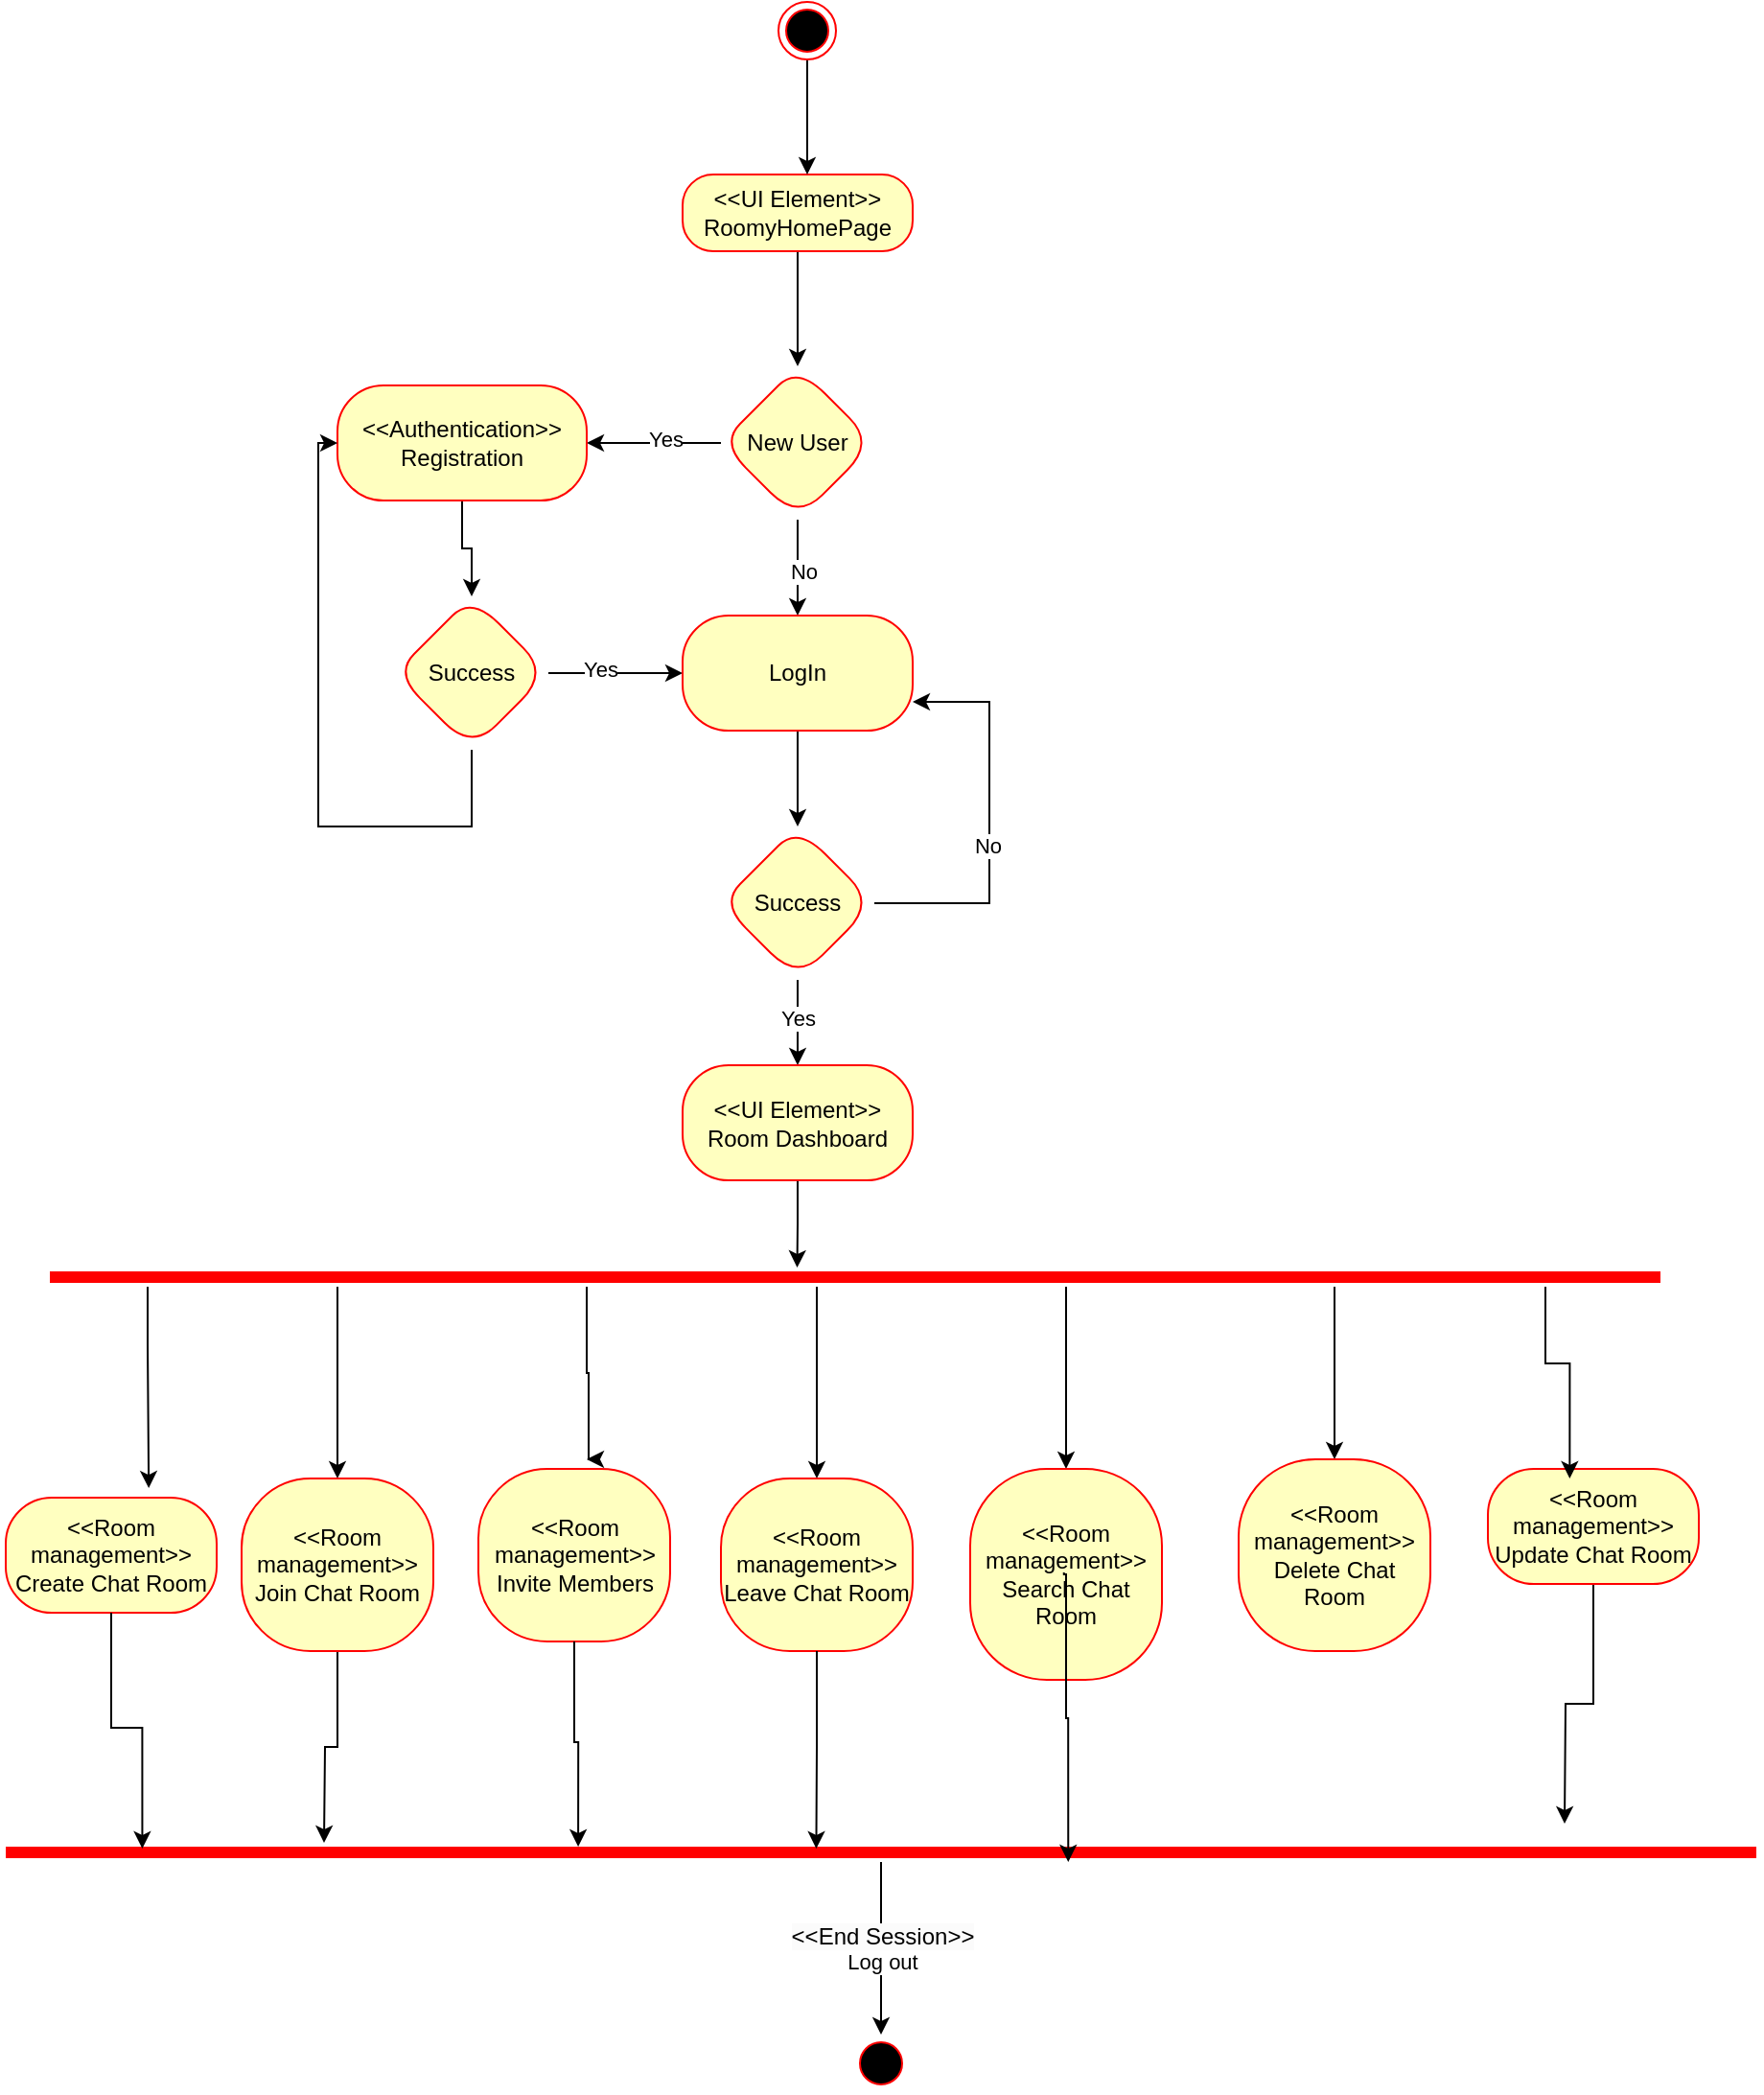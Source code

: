 <mxfile version="24.7.6">
  <diagram name="Page-1" id="7fHLA5t5ydZ59xRZMkbi">
    <mxGraphModel dx="1120" dy="468" grid="1" gridSize="10" guides="1" tooltips="1" connect="1" arrows="1" fold="1" page="1" pageScale="1" pageWidth="827" pageHeight="1169" math="0" shadow="0">
      <root>
        <mxCell id="0" />
        <mxCell id="1" parent="0" />
        <mxCell id="b7HbnDKp7lH2TJ0u7Qb8-6" value="" style="edgeStyle=orthogonalEdgeStyle;rounded=0;orthogonalLoop=1;jettySize=auto;html=1;" parent="1" source="b7HbnDKp7lH2TJ0u7Qb8-1" target="b7HbnDKp7lH2TJ0u7Qb8-5" edge="1">
          <mxGeometry relative="1" as="geometry" />
        </mxCell>
        <mxCell id="b7HbnDKp7lH2TJ0u7Qb8-1" value="&amp;lt;&amp;lt;UI Element&amp;gt;&amp;gt;&lt;div&gt;RoomyHomePage&lt;/div&gt;" style="rounded=1;whiteSpace=wrap;html=1;arcSize=40;fontColor=#000000;fillColor=#ffffc0;strokeColor=#ff0000;" parent="1" vertex="1">
          <mxGeometry x="420" y="120" width="120" height="40" as="geometry" />
        </mxCell>
        <mxCell id="b7HbnDKp7lH2TJ0u7Qb8-8" value="" style="edgeStyle=orthogonalEdgeStyle;rounded=0;orthogonalLoop=1;jettySize=auto;html=1;" parent="1" source="b7HbnDKp7lH2TJ0u7Qb8-5" target="b7HbnDKp7lH2TJ0u7Qb8-7" edge="1">
          <mxGeometry relative="1" as="geometry" />
        </mxCell>
        <mxCell id="b7HbnDKp7lH2TJ0u7Qb8-17" value="Yes" style="edgeLabel;html=1;align=center;verticalAlign=middle;resizable=0;points=[];" parent="b7HbnDKp7lH2TJ0u7Qb8-8" vertex="1" connectable="0">
          <mxGeometry x="-0.167" y="-2" relative="1" as="geometry">
            <mxPoint as="offset" />
          </mxGeometry>
        </mxCell>
        <mxCell id="b7HbnDKp7lH2TJ0u7Qb8-34" style="edgeStyle=orthogonalEdgeStyle;rounded=0;orthogonalLoop=1;jettySize=auto;html=1;" parent="1" source="b7HbnDKp7lH2TJ0u7Qb8-5" target="b7HbnDKp7lH2TJ0u7Qb8-11" edge="1">
          <mxGeometry relative="1" as="geometry" />
        </mxCell>
        <mxCell id="b7HbnDKp7lH2TJ0u7Qb8-35" value="No" style="edgeLabel;html=1;align=center;verticalAlign=middle;resizable=0;points=[];" parent="b7HbnDKp7lH2TJ0u7Qb8-34" vertex="1" connectable="0">
          <mxGeometry x="0.086" y="3" relative="1" as="geometry">
            <mxPoint as="offset" />
          </mxGeometry>
        </mxCell>
        <mxCell id="b7HbnDKp7lH2TJ0u7Qb8-5" value="New User" style="rhombus;whiteSpace=wrap;html=1;fillColor=#ffffc0;strokeColor=#ff0000;fontColor=#000000;rounded=1;arcSize=40;" parent="1" vertex="1">
          <mxGeometry x="440" y="220" width="80" height="80" as="geometry" />
        </mxCell>
        <mxCell id="b7HbnDKp7lH2TJ0u7Qb8-10" value="" style="edgeStyle=orthogonalEdgeStyle;rounded=0;orthogonalLoop=1;jettySize=auto;html=1;" parent="1" source="b7HbnDKp7lH2TJ0u7Qb8-7" target="b7HbnDKp7lH2TJ0u7Qb8-9" edge="1">
          <mxGeometry relative="1" as="geometry" />
        </mxCell>
        <mxCell id="b7HbnDKp7lH2TJ0u7Qb8-7" value="&amp;lt;&amp;lt;Authentication&lt;span style=&quot;background-color: initial;&quot;&gt;&amp;gt;&amp;gt;&lt;/span&gt;&lt;div&gt;&lt;span style=&quot;background-color: initial;&quot;&gt;Registration&lt;/span&gt;&lt;/div&gt;" style="whiteSpace=wrap;html=1;fillColor=#ffffc0;strokeColor=#ff0000;fontColor=#000000;rounded=1;arcSize=40;" parent="1" vertex="1">
          <mxGeometry x="240" y="230" width="130" height="60" as="geometry" />
        </mxCell>
        <mxCell id="b7HbnDKp7lH2TJ0u7Qb8-12" value="" style="edgeStyle=orthogonalEdgeStyle;rounded=0;orthogonalLoop=1;jettySize=auto;html=1;" parent="1" source="b7HbnDKp7lH2TJ0u7Qb8-9" target="b7HbnDKp7lH2TJ0u7Qb8-11" edge="1">
          <mxGeometry relative="1" as="geometry" />
        </mxCell>
        <mxCell id="b7HbnDKp7lH2TJ0u7Qb8-20" value="Yes" style="edgeLabel;html=1;align=center;verticalAlign=middle;resizable=0;points=[];" parent="b7HbnDKp7lH2TJ0u7Qb8-12" vertex="1" connectable="0">
          <mxGeometry x="-0.233" y="2" relative="1" as="geometry">
            <mxPoint as="offset" />
          </mxGeometry>
        </mxCell>
        <mxCell id="b7HbnDKp7lH2TJ0u7Qb8-40" style="edgeStyle=orthogonalEdgeStyle;rounded=0;orthogonalLoop=1;jettySize=auto;html=1;entryX=0;entryY=0.5;entryDx=0;entryDy=0;" parent="1" source="b7HbnDKp7lH2TJ0u7Qb8-9" target="b7HbnDKp7lH2TJ0u7Qb8-7" edge="1">
          <mxGeometry relative="1" as="geometry">
            <Array as="points">
              <mxPoint x="230" y="460" />
              <mxPoint x="230" y="260" />
            </Array>
          </mxGeometry>
        </mxCell>
        <mxCell id="b7HbnDKp7lH2TJ0u7Qb8-9" value="Success" style="rhombus;whiteSpace=wrap;html=1;fillColor=#ffffc0;strokeColor=#ff0000;fontColor=#000000;rounded=1;arcSize=40;" parent="1" vertex="1">
          <mxGeometry x="270" y="340" width="80" height="80" as="geometry" />
        </mxCell>
        <mxCell id="b7HbnDKp7lH2TJ0u7Qb8-14" value="" style="edgeStyle=orthogonalEdgeStyle;rounded=0;orthogonalLoop=1;jettySize=auto;html=1;" parent="1" source="b7HbnDKp7lH2TJ0u7Qb8-11" target="b7HbnDKp7lH2TJ0u7Qb8-13" edge="1">
          <mxGeometry relative="1" as="geometry" />
        </mxCell>
        <mxCell id="b7HbnDKp7lH2TJ0u7Qb8-11" value="LogIn" style="whiteSpace=wrap;html=1;fillColor=#ffffc0;strokeColor=#ff0000;fontColor=#000000;rounded=1;arcSize=40;" parent="1" vertex="1">
          <mxGeometry x="420" y="350" width="120" height="60" as="geometry" />
        </mxCell>
        <mxCell id="b7HbnDKp7lH2TJ0u7Qb8-16" value="" style="edgeStyle=orthogonalEdgeStyle;rounded=0;orthogonalLoop=1;jettySize=auto;html=1;" parent="1" source="b7HbnDKp7lH2TJ0u7Qb8-13" target="b7HbnDKp7lH2TJ0u7Qb8-15" edge="1">
          <mxGeometry relative="1" as="geometry" />
        </mxCell>
        <mxCell id="b7HbnDKp7lH2TJ0u7Qb8-23" value="Yes" style="edgeLabel;html=1;align=center;verticalAlign=middle;resizable=0;points=[];" parent="b7HbnDKp7lH2TJ0u7Qb8-16" vertex="1" connectable="0">
          <mxGeometry x="-0.133" relative="1" as="geometry">
            <mxPoint as="offset" />
          </mxGeometry>
        </mxCell>
        <mxCell id="b7HbnDKp7lH2TJ0u7Qb8-38" style="edgeStyle=orthogonalEdgeStyle;rounded=0;orthogonalLoop=1;jettySize=auto;html=1;entryX=1;entryY=0.75;entryDx=0;entryDy=0;" parent="1" source="b7HbnDKp7lH2TJ0u7Qb8-13" target="b7HbnDKp7lH2TJ0u7Qb8-11" edge="1">
          <mxGeometry relative="1" as="geometry">
            <Array as="points">
              <mxPoint x="580" y="500" />
              <mxPoint x="580" y="395" />
            </Array>
          </mxGeometry>
        </mxCell>
        <mxCell id="b7HbnDKp7lH2TJ0u7Qb8-62" value="No" style="edgeLabel;html=1;align=center;verticalAlign=middle;resizable=0;points=[];" parent="b7HbnDKp7lH2TJ0u7Qb8-38" vertex="1" connectable="0">
          <mxGeometry x="-0.122" y="1" relative="1" as="geometry">
            <mxPoint as="offset" />
          </mxGeometry>
        </mxCell>
        <mxCell id="b7HbnDKp7lH2TJ0u7Qb8-13" value="Success" style="rhombus;whiteSpace=wrap;html=1;fillColor=#ffffc0;strokeColor=#ff0000;fontColor=#000000;rounded=1;arcSize=40;" parent="1" vertex="1">
          <mxGeometry x="440" y="460" width="80" height="80" as="geometry" />
        </mxCell>
        <mxCell id="b7HbnDKp7lH2TJ0u7Qb8-64" style="edgeStyle=orthogonalEdgeStyle;rounded=0;orthogonalLoop=1;jettySize=auto;html=1;entryX=0.464;entryY=0;entryDx=0;entryDy=0;entryPerimeter=0;" parent="1" source="b7HbnDKp7lH2TJ0u7Qb8-15" target="b7HbnDKp7lH2TJ0u7Qb8-24" edge="1">
          <mxGeometry relative="1" as="geometry" />
        </mxCell>
        <mxCell id="b7HbnDKp7lH2TJ0u7Qb8-15" value="&amp;lt;&amp;lt;UI Element&amp;gt;&amp;gt;&lt;div&gt;Room Dashboard&lt;/div&gt;" style="whiteSpace=wrap;html=1;fillColor=#ffffc0;strokeColor=#ff0000;fontColor=#000000;rounded=1;arcSize=40;" parent="1" vertex="1">
          <mxGeometry x="420" y="584.5" width="120" height="60" as="geometry" />
        </mxCell>
        <mxCell id="b7HbnDKp7lH2TJ0u7Qb8-67" style="edgeStyle=orthogonalEdgeStyle;rounded=0;orthogonalLoop=1;jettySize=auto;html=1;entryX=0.5;entryY=0;entryDx=0;entryDy=0;" parent="1" source="b7HbnDKp7lH2TJ0u7Qb8-24" target="b7HbnDKp7lH2TJ0u7Qb8-30" edge="1">
          <mxGeometry relative="1" as="geometry">
            <Array as="points">
              <mxPoint x="760" y="770" />
              <mxPoint x="760" y="770" />
            </Array>
          </mxGeometry>
        </mxCell>
        <mxCell id="b7HbnDKp7lH2TJ0u7Qb8-68" style="edgeStyle=orthogonalEdgeStyle;rounded=0;orthogonalLoop=1;jettySize=auto;html=1;entryX=0.5;entryY=0;entryDx=0;entryDy=0;" parent="1" source="b7HbnDKp7lH2TJ0u7Qb8-24" target="b7HbnDKp7lH2TJ0u7Qb8-29" edge="1">
          <mxGeometry relative="1" as="geometry">
            <Array as="points">
              <mxPoint x="240" y="730" />
              <mxPoint x="240" y="730" />
            </Array>
          </mxGeometry>
        </mxCell>
        <mxCell id="b7HbnDKp7lH2TJ0u7Qb8-69" style="edgeStyle=orthogonalEdgeStyle;rounded=0;orthogonalLoop=1;jettySize=auto;html=1;entryX=0.5;entryY=0;entryDx=0;entryDy=0;" parent="1" source="b7HbnDKp7lH2TJ0u7Qb8-24" target="b7HbnDKp7lH2TJ0u7Qb8-31" edge="1">
          <mxGeometry relative="1" as="geometry">
            <Array as="points">
              <mxPoint x="620" y="770" />
              <mxPoint x="620" y="770" />
            </Array>
          </mxGeometry>
        </mxCell>
        <mxCell id="b7HbnDKp7lH2TJ0u7Qb8-71" style="edgeStyle=orthogonalEdgeStyle;rounded=0;orthogonalLoop=1;jettySize=auto;html=1;entryX=0.5;entryY=0;entryDx=0;entryDy=0;" parent="1" source="b7HbnDKp7lH2TJ0u7Qb8-24" target="b7HbnDKp7lH2TJ0u7Qb8-32" edge="1">
          <mxGeometry relative="1" as="geometry">
            <Array as="points">
              <mxPoint x="490" y="760" />
              <mxPoint x="490" y="760" />
            </Array>
          </mxGeometry>
        </mxCell>
        <mxCell id="96grZdIMoxwjNOrve52c-3" style="edgeStyle=orthogonalEdgeStyle;rounded=0;orthogonalLoop=1;jettySize=auto;html=1;" edge="1" parent="1" source="b7HbnDKp7lH2TJ0u7Qb8-24">
          <mxGeometry relative="1" as="geometry">
            <mxPoint x="370" y="790" as="targetPoint" />
            <Array as="points">
              <mxPoint x="370" y="745" />
              <mxPoint x="371" y="745" />
            </Array>
          </mxGeometry>
        </mxCell>
        <mxCell id="b7HbnDKp7lH2TJ0u7Qb8-24" value="" style="shape=line;html=1;strokeWidth=6;strokeColor=#ff0000;" parent="1" vertex="1">
          <mxGeometry x="90" y="690" width="840" height="10" as="geometry" />
        </mxCell>
        <mxCell id="b7HbnDKp7lH2TJ0u7Qb8-28" value="&amp;lt;&amp;lt;Room management&amp;gt;&amp;gt;&lt;div&gt;Create Chat&amp;nbsp;Room&lt;/div&gt;" style="whiteSpace=wrap;html=1;fillColor=#ffffc0;strokeColor=#ff0000;fontColor=#000000;rounded=1;arcSize=40;" parent="1" vertex="1">
          <mxGeometry x="67" y="810" width="110" height="60" as="geometry" />
        </mxCell>
        <mxCell id="b7HbnDKp7lH2TJ0u7Qb8-65" style="edgeStyle=orthogonalEdgeStyle;rounded=0;orthogonalLoop=1;jettySize=auto;html=1;" parent="1" source="b7HbnDKp7lH2TJ0u7Qb8-29" edge="1">
          <mxGeometry relative="1" as="geometry">
            <mxPoint x="233" y="990" as="targetPoint" />
          </mxGeometry>
        </mxCell>
        <mxCell id="b7HbnDKp7lH2TJ0u7Qb8-29" value="&amp;lt;&amp;lt;Room management&amp;gt;&amp;gt;&lt;div&gt;Join Chat&amp;nbsp;Room&lt;/div&gt;" style="whiteSpace=wrap;html=1;fillColor=#ffffc0;strokeColor=#ff0000;fontColor=#000000;rounded=1;arcSize=40;" parent="1" vertex="1">
          <mxGeometry x="190" y="800" width="100" height="90" as="geometry" />
        </mxCell>
        <mxCell id="b7HbnDKp7lH2TJ0u7Qb8-30" value="&amp;lt;&amp;lt;Room management&amp;gt;&amp;gt;&lt;div&gt;Delete Chat Room&lt;/div&gt;" style="whiteSpace=wrap;html=1;fillColor=#ffffc0;strokeColor=#ff0000;fontColor=#000000;rounded=1;arcSize=40;" parent="1" vertex="1">
          <mxGeometry x="710" y="790" width="100" height="100" as="geometry" />
        </mxCell>
        <mxCell id="b7HbnDKp7lH2TJ0u7Qb8-31" value="&amp;lt;&amp;lt;Room management&amp;gt;&amp;gt;&lt;div&gt;Search Chat Room&lt;/div&gt;" style="whiteSpace=wrap;html=1;fillColor=#ffffc0;strokeColor=#ff0000;fontColor=#000000;rounded=1;arcSize=40;" parent="1" vertex="1">
          <mxGeometry x="570" y="795" width="100" height="110" as="geometry" />
        </mxCell>
        <mxCell id="b7HbnDKp7lH2TJ0u7Qb8-32" value="&amp;lt;&amp;lt;Room management&amp;gt;&amp;gt;&lt;div&gt;Leave Chat&amp;nbsp;Room&lt;/div&gt;" style="whiteSpace=wrap;html=1;fillColor=#ffffc0;strokeColor=#ff0000;fontColor=#000000;rounded=1;arcSize=40;" parent="1" vertex="1">
          <mxGeometry x="440" y="800" width="100" height="90" as="geometry" />
        </mxCell>
        <mxCell id="b7HbnDKp7lH2TJ0u7Qb8-33" value="&amp;lt;&amp;lt;Room management&amp;gt;&amp;gt;&lt;div&gt;Invite Members&lt;/div&gt;" style="whiteSpace=wrap;html=1;fillColor=#ffffc0;strokeColor=#ff0000;fontColor=#000000;rounded=1;arcSize=40;" parent="1" vertex="1">
          <mxGeometry x="313.5" y="795" width="100" height="90" as="geometry" />
        </mxCell>
        <mxCell id="b7HbnDKp7lH2TJ0u7Qb8-37" style="edgeStyle=orthogonalEdgeStyle;rounded=0;orthogonalLoop=1;jettySize=auto;html=1;" parent="1" edge="1">
          <mxGeometry relative="1" as="geometry">
            <mxPoint x="485" y="60" as="sourcePoint" />
            <mxPoint x="485" y="120" as="targetPoint" />
          </mxGeometry>
        </mxCell>
        <mxCell id="b7HbnDKp7lH2TJ0u7Qb8-58" value="&lt;span style=&quot;font-size: 12px; text-wrap-mode: wrap; background-color: rgb(251, 251, 251);&quot;&gt;&amp;lt;&amp;lt;End Session&amp;gt;&amp;gt;&lt;/span&gt;&lt;div&gt;Log out&lt;/div&gt;" style="edgeStyle=orthogonalEdgeStyle;rounded=0;orthogonalLoop=1;jettySize=auto;html=1;entryX=0.5;entryY=0;entryDx=0;entryDy=0;" parent="1" source="b7HbnDKp7lH2TJ0u7Qb8-47" edge="1" target="b7HbnDKp7lH2TJ0u7Qb8-60">
          <mxGeometry relative="1" as="geometry">
            <mxPoint x="447" y="1100" as="targetPoint" />
          </mxGeometry>
        </mxCell>
        <mxCell id="b7HbnDKp7lH2TJ0u7Qb8-47" value="" style="shape=line;html=1;strokeWidth=6;strokeColor=#ff0000;" parent="1" vertex="1">
          <mxGeometry x="67" y="990" width="913" height="10" as="geometry" />
        </mxCell>
        <mxCell id="b7HbnDKp7lH2TJ0u7Qb8-51" style="edgeStyle=orthogonalEdgeStyle;rounded=0;orthogonalLoop=1;jettySize=auto;html=1;entryX=0.078;entryY=0.3;entryDx=0;entryDy=0;entryPerimeter=0;" parent="1" source="b7HbnDKp7lH2TJ0u7Qb8-28" target="b7HbnDKp7lH2TJ0u7Qb8-47" edge="1">
          <mxGeometry relative="1" as="geometry" />
        </mxCell>
        <mxCell id="b7HbnDKp7lH2TJ0u7Qb8-53" style="edgeStyle=orthogonalEdgeStyle;rounded=0;orthogonalLoop=1;jettySize=auto;html=1;entryX=0.327;entryY=0.2;entryDx=0;entryDy=0;entryPerimeter=0;" parent="1" source="b7HbnDKp7lH2TJ0u7Qb8-33" target="b7HbnDKp7lH2TJ0u7Qb8-47" edge="1">
          <mxGeometry relative="1" as="geometry" />
        </mxCell>
        <mxCell id="b7HbnDKp7lH2TJ0u7Qb8-54" style="edgeStyle=orthogonalEdgeStyle;rounded=0;orthogonalLoop=1;jettySize=auto;html=1;entryX=0.463;entryY=0.3;entryDx=0;entryDy=0;entryPerimeter=0;" parent="1" source="b7HbnDKp7lH2TJ0u7Qb8-32" target="b7HbnDKp7lH2TJ0u7Qb8-47" edge="1">
          <mxGeometry relative="1" as="geometry">
            <mxPoint x="460" y="980" as="targetPoint" />
          </mxGeometry>
        </mxCell>
        <mxCell id="b7HbnDKp7lH2TJ0u7Qb8-55" style="edgeStyle=orthogonalEdgeStyle;rounded=0;orthogonalLoop=1;jettySize=auto;html=1;entryX=0.678;entryY=0.1;entryDx=0;entryDy=0;entryPerimeter=0;" parent="1" edge="1">
          <mxGeometry relative="1" as="geometry">
            <mxPoint x="618.86" y="849" as="sourcePoint" />
            <mxPoint x="621.14" y="1000" as="targetPoint" />
            <Array as="points">
              <mxPoint x="619.01" y="850" />
              <mxPoint x="620.01" y="850" />
              <mxPoint x="620.01" y="925" />
              <mxPoint x="621.01" y="925" />
            </Array>
          </mxGeometry>
        </mxCell>
        <mxCell id="b7HbnDKp7lH2TJ0u7Qb8-60" value="" style="ellipse;html=1;shape=startState;fillColor=#000000;strokeColor=#ff0000;" parent="1" vertex="1">
          <mxGeometry x="508.5" y="1090" width="30" height="30" as="geometry" />
        </mxCell>
        <mxCell id="b7HbnDKp7lH2TJ0u7Qb8-61" value="" style="ellipse;html=1;shape=endState;fillColor=#000000;strokeColor=#ff0000;" parent="1" vertex="1">
          <mxGeometry x="470" y="30" width="30" height="30" as="geometry" />
        </mxCell>
        <mxCell id="b7HbnDKp7lH2TJ0u7Qb8-66" style="edgeStyle=orthogonalEdgeStyle;rounded=0;orthogonalLoop=1;jettySize=auto;html=1;entryX=0.678;entryY=-0.083;entryDx=0;entryDy=0;entryPerimeter=0;" parent="1" source="b7HbnDKp7lH2TJ0u7Qb8-24" target="b7HbnDKp7lH2TJ0u7Qb8-28" edge="1">
          <mxGeometry relative="1" as="geometry">
            <Array as="points">
              <mxPoint x="141" y="730" />
              <mxPoint x="141" y="730" />
            </Array>
          </mxGeometry>
        </mxCell>
        <mxCell id="96grZdIMoxwjNOrve52c-1" style="edgeStyle=orthogonalEdgeStyle;rounded=0;orthogonalLoop=1;jettySize=auto;html=1;" edge="1" parent="1" source="TPod2tgUcsfTkZD15NR2-1">
          <mxGeometry relative="1" as="geometry">
            <mxPoint x="880" y="980" as="targetPoint" />
          </mxGeometry>
        </mxCell>
        <mxCell id="TPod2tgUcsfTkZD15NR2-1" value="&amp;lt;&amp;lt;Room management&amp;gt;&amp;gt;&lt;div&gt;Update Chat Room&lt;/div&gt;" style="whiteSpace=wrap;html=1;fillColor=#ffffc0;strokeColor=#ff0000;fontColor=#000000;rounded=1;arcSize=40;" parent="1" vertex="1">
          <mxGeometry x="840" y="795" width="110" height="60" as="geometry" />
        </mxCell>
        <mxCell id="TPod2tgUcsfTkZD15NR2-2" style="edgeStyle=orthogonalEdgeStyle;rounded=0;orthogonalLoop=1;jettySize=auto;html=1;entryX=0.388;entryY=0.083;entryDx=0;entryDy=0;entryPerimeter=0;" parent="1" source="b7HbnDKp7lH2TJ0u7Qb8-24" target="TPod2tgUcsfTkZD15NR2-1" edge="1">
          <mxGeometry relative="1" as="geometry">
            <Array as="points">
              <mxPoint x="870" y="740" />
            </Array>
          </mxGeometry>
        </mxCell>
      </root>
    </mxGraphModel>
  </diagram>
</mxfile>
